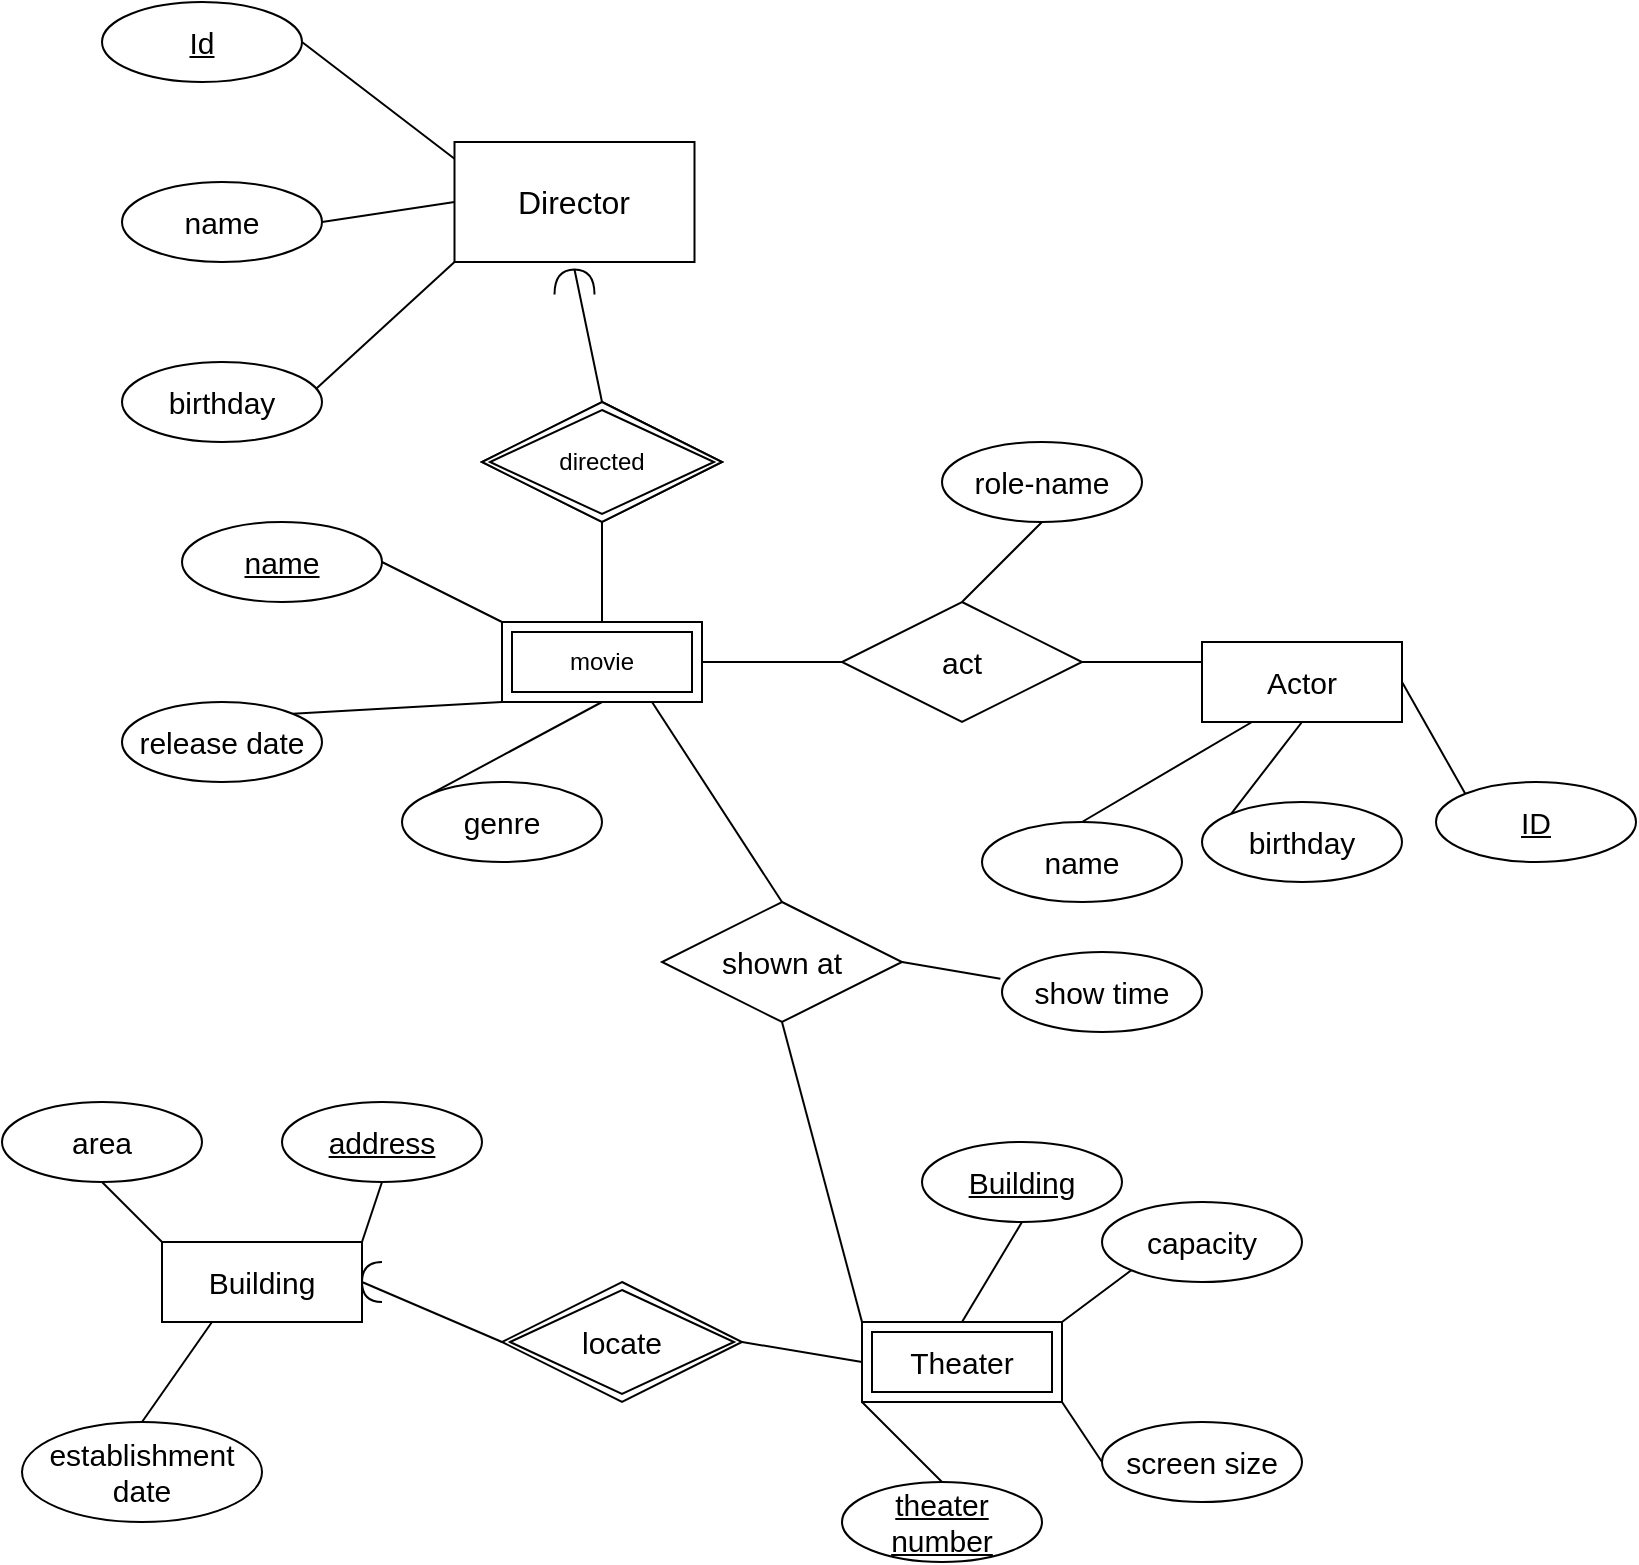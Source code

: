 <mxfile version="16.6.1" type="github" pages="3">
  <diagram id="vIdk94p4PnFXnsc8fbTr" name="Page-1">
    <mxGraphModel dx="1384" dy="900" grid="1" gridSize="10" guides="1" tooltips="1" connect="1" arrows="1" fold="1" page="1" pageScale="1" pageWidth="827" pageHeight="1169" math="0" shadow="0">
      <root>
        <mxCell id="0" />
        <mxCell id="1" parent="0" />
        <mxCell id="oR2l2lmqXQq88tihO4y9-1" value="&lt;font style=&quot;font-size: 16px&quot;&gt;Director&lt;/font&gt;" style="rounded=0;whiteSpace=wrap;html=1;" parent="1" vertex="1">
          <mxGeometry x="236.25" y="180" width="120" height="60" as="geometry" />
        </mxCell>
        <mxCell id="oR2l2lmqXQq88tihO4y9-6" value="" style="endArrow=none;html=1;rounded=0;fontSize=15;exitX=0;exitY=1;exitDx=0;exitDy=0;" parent="1" source="oR2l2lmqXQq88tihO4y9-1" edge="1">
          <mxGeometry width="50" height="50" relative="1" as="geometry">
            <mxPoint x="170" y="360" as="sourcePoint" />
            <mxPoint x="164.627" y="305.572" as="targetPoint" />
          </mxGeometry>
        </mxCell>
        <mxCell id="oR2l2lmqXQq88tihO4y9-16" value="" style="endArrow=none;html=1;rounded=0;fontSize=15;entryX=1;entryY=0.5;entryDx=0;entryDy=0;exitX=0;exitY=0.5;exitDx=0;exitDy=0;" parent="1" source="oR2l2lmqXQq88tihO4y9-1" edge="1">
          <mxGeometry width="50" height="50" relative="1" as="geometry">
            <mxPoint x="210" y="350" as="sourcePoint" />
            <mxPoint x="170" y="220" as="targetPoint" />
          </mxGeometry>
        </mxCell>
        <mxCell id="oR2l2lmqXQq88tihO4y9-17" value="&lt;u&gt;Id&lt;/u&gt;" style="ellipse;whiteSpace=wrap;html=1;align=center;fontSize=15;" parent="1" vertex="1">
          <mxGeometry x="60" y="110" width="100" height="40" as="geometry" />
        </mxCell>
        <mxCell id="oR2l2lmqXQq88tihO4y9-19" value="" style="endArrow=none;html=1;rounded=0;fontSize=15;entryX=1;entryY=0.5;entryDx=0;entryDy=0;exitX=0;exitY=0.14;exitDx=0;exitDy=0;exitPerimeter=0;" parent="1" source="oR2l2lmqXQq88tihO4y9-1" target="oR2l2lmqXQq88tihO4y9-17" edge="1">
          <mxGeometry width="50" height="50" relative="1" as="geometry">
            <mxPoint x="200" y="360" as="sourcePoint" />
            <mxPoint x="250" y="310" as="targetPoint" />
          </mxGeometry>
        </mxCell>
        <mxCell id="oR2l2lmqXQq88tihO4y9-20" value="name" style="ellipse;whiteSpace=wrap;html=1;align=center;fontSize=15;" parent="1" vertex="1">
          <mxGeometry x="70" y="200" width="100" height="40" as="geometry" />
        </mxCell>
        <mxCell id="oR2l2lmqXQq88tihO4y9-21" value="birthday" style="ellipse;whiteSpace=wrap;html=1;align=center;fontSize=15;" parent="1" vertex="1">
          <mxGeometry x="70" y="290" width="100" height="40" as="geometry" />
        </mxCell>
        <mxCell id="oR2l2lmqXQq88tihO4y9-23" value="Movie" style="whiteSpace=wrap;html=1;align=center;fontSize=15;" parent="1" vertex="1">
          <mxGeometry x="260" y="420" width="100" height="40" as="geometry" />
        </mxCell>
        <mxCell id="oR2l2lmqXQq88tihO4y9-25" value="name" style="ellipse;whiteSpace=wrap;html=1;align=center;fontStyle=4;fontSize=15;" parent="1" vertex="1">
          <mxGeometry x="100" y="370" width="100" height="40" as="geometry" />
        </mxCell>
        <mxCell id="oR2l2lmqXQq88tihO4y9-26" value="genre" style="ellipse;whiteSpace=wrap;html=1;align=center;fontSize=15;" parent="1" vertex="1">
          <mxGeometry x="210" y="500" width="100" height="40" as="geometry" />
        </mxCell>
        <mxCell id="oR2l2lmqXQq88tihO4y9-27" value="release date" style="ellipse;whiteSpace=wrap;html=1;align=center;fontSize=15;" parent="1" vertex="1">
          <mxGeometry x="70" y="460" width="100" height="40" as="geometry" />
        </mxCell>
        <mxCell id="oR2l2lmqXQq88tihO4y9-28" value="" style="endArrow=none;html=1;rounded=0;fontSize=15;exitX=1;exitY=0.5;exitDx=0;exitDy=0;entryX=0;entryY=0;entryDx=0;entryDy=0;" parent="1" source="oR2l2lmqXQq88tihO4y9-25" target="oR2l2lmqXQq88tihO4y9-23" edge="1">
          <mxGeometry width="50" height="50" relative="1" as="geometry">
            <mxPoint x="190" y="360" as="sourcePoint" />
            <mxPoint x="240" y="310" as="targetPoint" />
          </mxGeometry>
        </mxCell>
        <mxCell id="oR2l2lmqXQq88tihO4y9-30" value="" style="endArrow=none;html=1;rounded=0;fontSize=15;exitX=1;exitY=0;exitDx=0;exitDy=0;entryX=0;entryY=1;entryDx=0;entryDy=0;" parent="1" source="oR2l2lmqXQq88tihO4y9-27" target="oR2l2lmqXQq88tihO4y9-23" edge="1">
          <mxGeometry width="50" height="50" relative="1" as="geometry">
            <mxPoint x="190" y="360" as="sourcePoint" />
            <mxPoint x="240" y="310" as="targetPoint" />
          </mxGeometry>
        </mxCell>
        <mxCell id="oR2l2lmqXQq88tihO4y9-32" value="" style="endArrow=none;html=1;rounded=0;fontSize=15;exitX=0;exitY=0;exitDx=0;exitDy=0;entryX=0.5;entryY=1;entryDx=0;entryDy=0;" parent="1" source="oR2l2lmqXQq88tihO4y9-26" target="oR2l2lmqXQq88tihO4y9-23" edge="1">
          <mxGeometry width="50" height="50" relative="1" as="geometry">
            <mxPoint x="190" y="360" as="sourcePoint" />
            <mxPoint x="240" y="310" as="targetPoint" />
          </mxGeometry>
        </mxCell>
        <mxCell id="oR2l2lmqXQq88tihO4y9-33" value="Actor" style="whiteSpace=wrap;html=1;align=center;fontSize=15;" parent="1" vertex="1">
          <mxGeometry x="610" y="430" width="100" height="40" as="geometry" />
        </mxCell>
        <mxCell id="oR2l2lmqXQq88tihO4y9-34" value="ID" style="ellipse;whiteSpace=wrap;html=1;align=center;fontStyle=4;fontSize=15;" parent="1" vertex="1">
          <mxGeometry x="727" y="500" width="100" height="40" as="geometry" />
        </mxCell>
        <mxCell id="oR2l2lmqXQq88tihO4y9-37" value="birthday" style="ellipse;whiteSpace=wrap;html=1;align=center;fontSize=15;" parent="1" vertex="1">
          <mxGeometry x="610" y="510" width="100" height="40" as="geometry" />
        </mxCell>
        <mxCell id="oR2l2lmqXQq88tihO4y9-38" value="name" style="ellipse;whiteSpace=wrap;html=1;align=center;fontSize=15;" parent="1" vertex="1">
          <mxGeometry x="500" y="520" width="100" height="40" as="geometry" />
        </mxCell>
        <mxCell id="oR2l2lmqXQq88tihO4y9-39" value="" style="endArrow=none;html=1;rounded=0;fontSize=15;exitX=0.5;exitY=0;exitDx=0;exitDy=0;entryX=0.25;entryY=1;entryDx=0;entryDy=0;" parent="1" source="oR2l2lmqXQq88tihO4y9-38" target="oR2l2lmqXQq88tihO4y9-33" edge="1">
          <mxGeometry width="50" height="50" relative="1" as="geometry">
            <mxPoint x="500" y="360" as="sourcePoint" />
            <mxPoint x="500" y="360" as="targetPoint" />
          </mxGeometry>
        </mxCell>
        <mxCell id="oR2l2lmqXQq88tihO4y9-40" value="" style="endArrow=none;html=1;rounded=0;fontSize=15;exitX=0;exitY=0;exitDx=0;exitDy=0;entryX=0.5;entryY=1;entryDx=0;entryDy=0;" parent="1" source="oR2l2lmqXQq88tihO4y9-37" target="oR2l2lmqXQq88tihO4y9-33" edge="1">
          <mxGeometry width="50" height="50" relative="1" as="geometry">
            <mxPoint x="500" y="360" as="sourcePoint" />
            <mxPoint x="550" y="310" as="targetPoint" />
          </mxGeometry>
        </mxCell>
        <mxCell id="oR2l2lmqXQq88tihO4y9-41" value="" style="endArrow=none;html=1;rounded=0;fontSize=15;exitX=0;exitY=0;exitDx=0;exitDy=0;entryX=1;entryY=0.5;entryDx=0;entryDy=0;" parent="1" source="oR2l2lmqXQq88tihO4y9-34" target="oR2l2lmqXQq88tihO4y9-33" edge="1">
          <mxGeometry width="50" height="50" relative="1" as="geometry">
            <mxPoint x="500" y="360" as="sourcePoint" />
            <mxPoint x="570" y="340" as="targetPoint" />
          </mxGeometry>
        </mxCell>
        <mxCell id="oR2l2lmqXQq88tihO4y9-43" value="Building" style="rounded=0;whiteSpace=wrap;html=1;fontSize=15;" parent="1" vertex="1">
          <mxGeometry x="90" y="730" width="100" height="40" as="geometry" />
        </mxCell>
        <mxCell id="oR2l2lmqXQq88tihO4y9-45" value="area" style="ellipse;whiteSpace=wrap;html=1;align=center;fontSize=15;" parent="1" vertex="1">
          <mxGeometry x="10" y="660" width="100" height="40" as="geometry" />
        </mxCell>
        <mxCell id="oR2l2lmqXQq88tihO4y9-46" value="establishment date" style="ellipse;whiteSpace=wrap;html=1;align=center;fontSize=15;" parent="1" vertex="1">
          <mxGeometry x="20" y="820" width="120" height="50" as="geometry" />
        </mxCell>
        <mxCell id="oR2l2lmqXQq88tihO4y9-47" value="address" style="ellipse;whiteSpace=wrap;html=1;align=center;fontStyle=4;fontSize=15;" parent="1" vertex="1">
          <mxGeometry x="150" y="660" width="100" height="40" as="geometry" />
        </mxCell>
        <mxCell id="oR2l2lmqXQq88tihO4y9-48" value="" style="endArrow=none;html=1;rounded=0;fontSize=15;exitX=0.5;exitY=1;exitDx=0;exitDy=0;entryX=0;entryY=0;entryDx=0;entryDy=0;" parent="1" source="oR2l2lmqXQq88tihO4y9-45" target="oR2l2lmqXQq88tihO4y9-43" edge="1">
          <mxGeometry width="50" height="50" relative="1" as="geometry">
            <mxPoint x="110" y="770" as="sourcePoint" />
            <mxPoint x="160" y="720" as="targetPoint" />
          </mxGeometry>
        </mxCell>
        <mxCell id="oR2l2lmqXQq88tihO4y9-49" value="" style="endArrow=none;html=1;rounded=0;fontSize=15;entryX=0.5;entryY=1;entryDx=0;entryDy=0;exitX=1;exitY=0;exitDx=0;exitDy=0;" parent="1" source="oR2l2lmqXQq88tihO4y9-43" target="oR2l2lmqXQq88tihO4y9-47" edge="1">
          <mxGeometry width="50" height="50" relative="1" as="geometry">
            <mxPoint x="160" y="730" as="sourcePoint" />
            <mxPoint x="160" y="720" as="targetPoint" />
          </mxGeometry>
        </mxCell>
        <mxCell id="oR2l2lmqXQq88tihO4y9-50" value="" style="endArrow=none;html=1;rounded=0;fontSize=15;exitX=0.5;exitY=0;exitDx=0;exitDy=0;entryX=0.25;entryY=1;entryDx=0;entryDy=0;" parent="1" source="oR2l2lmqXQq88tihO4y9-46" target="oR2l2lmqXQq88tihO4y9-43" edge="1">
          <mxGeometry width="50" height="50" relative="1" as="geometry">
            <mxPoint x="110" y="770" as="sourcePoint" />
            <mxPoint x="120" y="770" as="targetPoint" />
          </mxGeometry>
        </mxCell>
        <mxCell id="oR2l2lmqXQq88tihO4y9-51" value="Theater" style="whiteSpace=wrap;html=1;align=center;fontSize=15;" parent="1" vertex="1">
          <mxGeometry x="440" y="770" width="100" height="40" as="geometry" />
        </mxCell>
        <mxCell id="oR2l2lmqXQq88tihO4y9-52" value="Building" style="ellipse;whiteSpace=wrap;html=1;align=center;fontStyle=4;fontSize=15;" parent="1" vertex="1">
          <mxGeometry x="470" y="680" width="100" height="40" as="geometry" />
        </mxCell>
        <mxCell id="oR2l2lmqXQq88tihO4y9-53" value="theater number" style="ellipse;whiteSpace=wrap;html=1;align=center;fontStyle=4;fontSize=15;" parent="1" vertex="1">
          <mxGeometry x="430" y="850" width="100" height="40" as="geometry" />
        </mxCell>
        <mxCell id="oR2l2lmqXQq88tihO4y9-54" value="capacity" style="ellipse;whiteSpace=wrap;html=1;align=center;fontSize=15;" parent="1" vertex="1">
          <mxGeometry x="560" y="710" width="100" height="40" as="geometry" />
        </mxCell>
        <mxCell id="oR2l2lmqXQq88tihO4y9-55" value="screen size" style="ellipse;whiteSpace=wrap;html=1;align=center;fontSize=15;" parent="1" vertex="1">
          <mxGeometry x="560" y="820" width="100" height="40" as="geometry" />
        </mxCell>
        <mxCell id="oR2l2lmqXQq88tihO4y9-57" value="" style="endArrow=none;html=1;rounded=0;fontSize=15;entryX=0.5;entryY=1;entryDx=0;entryDy=0;exitX=0.5;exitY=0;exitDx=0;exitDy=0;" parent="1" source="oR2l2lmqXQq88tihO4y9-73" target="oR2l2lmqXQq88tihO4y9-52" edge="1">
          <mxGeometry width="50" height="50" relative="1" as="geometry">
            <mxPoint x="480" y="570" as="sourcePoint" />
            <mxPoint x="530" y="520" as="targetPoint" />
          </mxGeometry>
        </mxCell>
        <mxCell id="oR2l2lmqXQq88tihO4y9-58" value="" style="endArrow=none;html=1;rounded=0;fontSize=15;entryX=0;entryY=1;entryDx=0;entryDy=0;exitX=1;exitY=0;exitDx=0;exitDy=0;" parent="1" source="oR2l2lmqXQq88tihO4y9-51" target="oR2l2lmqXQq88tihO4y9-54" edge="1">
          <mxGeometry width="50" height="50" relative="1" as="geometry">
            <mxPoint x="480" y="570" as="sourcePoint" />
            <mxPoint x="530" y="520" as="targetPoint" />
          </mxGeometry>
        </mxCell>
        <mxCell id="oR2l2lmqXQq88tihO4y9-59" value="" style="endArrow=none;html=1;rounded=0;fontSize=15;entryX=0;entryY=1;entryDx=0;entryDy=0;exitX=0.5;exitY=0;exitDx=0;exitDy=0;" parent="1" source="oR2l2lmqXQq88tihO4y9-53" target="oR2l2lmqXQq88tihO4y9-51" edge="1">
          <mxGeometry width="50" height="50" relative="1" as="geometry">
            <mxPoint x="480" y="880" as="sourcePoint" />
            <mxPoint x="530" y="830" as="targetPoint" />
          </mxGeometry>
        </mxCell>
        <mxCell id="oR2l2lmqXQq88tihO4y9-60" value="" style="endArrow=none;html=1;rounded=0;fontSize=15;entryX=1;entryY=1;entryDx=0;entryDy=0;exitX=0;exitY=0.5;exitDx=0;exitDy=0;" parent="1" source="oR2l2lmqXQq88tihO4y9-55" target="oR2l2lmqXQq88tihO4y9-51" edge="1">
          <mxGeometry width="50" height="50" relative="1" as="geometry">
            <mxPoint x="480" y="880" as="sourcePoint" />
            <mxPoint x="530" y="830" as="targetPoint" />
          </mxGeometry>
        </mxCell>
        <mxCell id="oR2l2lmqXQq88tihO4y9-61" value="direct by" style="shape=rhombus;perimeter=rhombusPerimeter;whiteSpace=wrap;html=1;align=center;fontSize=15;" parent="1" vertex="1">
          <mxGeometry x="250" y="310" width="120" height="60" as="geometry" />
        </mxCell>
        <mxCell id="oR2l2lmqXQq88tihO4y9-62" value="" style="endArrow=none;html=1;rounded=0;fontSize=15;exitX=0.5;exitY=1;exitDx=0;exitDy=0;entryX=0.5;entryY=0;entryDx=0;entryDy=0;" parent="1" source="oR2l2lmqXQq88tihO4y9-61" target="oR2l2lmqXQq88tihO4y9-23" edge="1">
          <mxGeometry width="50" height="50" relative="1" as="geometry">
            <mxPoint x="350" y="300" as="sourcePoint" />
            <mxPoint x="400" y="240" as="targetPoint" />
          </mxGeometry>
        </mxCell>
        <mxCell id="oR2l2lmqXQq88tihO4y9-64" value="act" style="shape=rhombus;perimeter=rhombusPerimeter;whiteSpace=wrap;html=1;align=center;fontSize=15;" parent="1" vertex="1">
          <mxGeometry x="430" y="410" width="120" height="60" as="geometry" />
        </mxCell>
        <mxCell id="oR2l2lmqXQq88tihO4y9-65" value="" style="endArrow=none;html=1;rounded=0;fontSize=15;exitX=1;exitY=0.5;exitDx=0;exitDy=0;entryX=0;entryY=0.5;entryDx=0;entryDy=0;" parent="1" source="oR2l2lmqXQq88tihO4y9-23" target="oR2l2lmqXQq88tihO4y9-64" edge="1">
          <mxGeometry width="50" height="50" relative="1" as="geometry">
            <mxPoint x="400" y="460" as="sourcePoint" />
            <mxPoint x="450" y="410" as="targetPoint" />
          </mxGeometry>
        </mxCell>
        <mxCell id="oR2l2lmqXQq88tihO4y9-66" value="" style="endArrow=none;html=1;rounded=0;fontSize=15;exitX=1;exitY=0.5;exitDx=0;exitDy=0;entryX=0;entryY=0.25;entryDx=0;entryDy=0;" parent="1" source="oR2l2lmqXQq88tihO4y9-64" target="oR2l2lmqXQq88tihO4y9-33" edge="1">
          <mxGeometry width="50" height="50" relative="1" as="geometry">
            <mxPoint x="520" y="460" as="sourcePoint" />
            <mxPoint x="570" y="410" as="targetPoint" />
          </mxGeometry>
        </mxCell>
        <mxCell id="oR2l2lmqXQq88tihO4y9-67" value="role-name" style="ellipse;whiteSpace=wrap;html=1;align=center;fontSize=15;" parent="1" vertex="1">
          <mxGeometry x="480" y="330" width="100" height="40" as="geometry" />
        </mxCell>
        <mxCell id="oR2l2lmqXQq88tihO4y9-68" value="" style="endArrow=none;html=1;rounded=0;fontSize=15;exitX=0.5;exitY=1;exitDx=0;exitDy=0;entryX=0.5;entryY=0;entryDx=0;entryDy=0;" parent="1" source="oR2l2lmqXQq88tihO4y9-67" target="oR2l2lmqXQq88tihO4y9-64" edge="1">
          <mxGeometry width="50" height="50" relative="1" as="geometry">
            <mxPoint x="440" y="460" as="sourcePoint" />
            <mxPoint x="490" y="410" as="targetPoint" />
          </mxGeometry>
        </mxCell>
        <mxCell id="oR2l2lmqXQq88tihO4y9-70" value="" style="shape=requiredInterface;html=1;verticalLabelPosition=bottom;sketch=0;fontSize=15;rotation=-90;" parent="1" vertex="1">
          <mxGeometry x="290" y="240" width="12.5" height="20" as="geometry" />
        </mxCell>
        <mxCell id="oR2l2lmqXQq88tihO4y9-71" value="" style="endArrow=none;html=1;fontSize=15;exitX=0.5;exitY=0;exitDx=0;exitDy=0;entryX=1;entryY=0.5;entryDx=0;entryDy=0;rounded=0;strokeColor=default;entryPerimeter=0;" parent="1" source="oR2l2lmqXQq88tihO4y9-61" target="oR2l2lmqXQq88tihO4y9-70" edge="1">
          <mxGeometry width="50" height="50" relative="1" as="geometry">
            <mxPoint x="310" y="310" as="sourcePoint" />
            <mxPoint x="310" y="270" as="targetPoint" />
          </mxGeometry>
        </mxCell>
        <mxCell id="oR2l2lmqXQq88tihO4y9-73" value="Theater" style="shape=ext;margin=3;double=1;whiteSpace=wrap;html=1;align=center;fontSize=15;" parent="1" vertex="1">
          <mxGeometry x="440" y="770" width="100" height="40" as="geometry" />
        </mxCell>
        <mxCell id="oR2l2lmqXQq88tihO4y9-74" value="shown at" style="shape=rhombus;perimeter=rhombusPerimeter;whiteSpace=wrap;html=1;align=center;fontSize=15;" parent="1" vertex="1">
          <mxGeometry x="340" y="560" width="120" height="60" as="geometry" />
        </mxCell>
        <mxCell id="oR2l2lmqXQq88tihO4y9-75" value="" style="endArrow=none;html=1;rounded=0;fontSize=15;strokeColor=default;entryX=0.75;entryY=1;entryDx=0;entryDy=0;exitX=0.5;exitY=0;exitDx=0;exitDy=0;" parent="1" source="oR2l2lmqXQq88tihO4y9-74" target="oR2l2lmqXQq88tihO4y9-23" edge="1">
          <mxGeometry width="50" height="50" relative="1" as="geometry">
            <mxPoint x="540" y="670" as="sourcePoint" />
            <mxPoint x="590" y="620" as="targetPoint" />
          </mxGeometry>
        </mxCell>
        <mxCell id="oR2l2lmqXQq88tihO4y9-76" value="" style="endArrow=none;html=1;rounded=0;fontSize=15;strokeColor=default;exitX=0.5;exitY=1;exitDx=0;exitDy=0;entryX=0;entryY=0;entryDx=0;entryDy=0;" parent="1" source="oR2l2lmqXQq88tihO4y9-74" target="oR2l2lmqXQq88tihO4y9-73" edge="1">
          <mxGeometry width="50" height="50" relative="1" as="geometry">
            <mxPoint x="540" y="670" as="sourcePoint" />
            <mxPoint x="590" y="620" as="targetPoint" />
          </mxGeometry>
        </mxCell>
        <mxCell id="oR2l2lmqXQq88tihO4y9-77" value="locate" style="shape=rhombus;double=1;perimeter=rhombusPerimeter;whiteSpace=wrap;html=1;align=center;fontSize=15;" parent="1" vertex="1">
          <mxGeometry x="260" y="750" width="120" height="60" as="geometry" />
        </mxCell>
        <mxCell id="oR2l2lmqXQq88tihO4y9-78" value="" style="shape=requiredInterface;html=1;verticalLabelPosition=bottom;sketch=0;fontSize=15;rotation=-180;" parent="1" vertex="1">
          <mxGeometry x="190" y="740" width="10" height="20" as="geometry" />
        </mxCell>
        <mxCell id="oR2l2lmqXQq88tihO4y9-80" value="" style="endArrow=none;html=1;rounded=0;fontSize=15;strokeColor=default;exitX=1;exitY=0.5;exitDx=0;exitDy=0;exitPerimeter=0;entryX=0;entryY=0.5;entryDx=0;entryDy=0;" parent="1" source="oR2l2lmqXQq88tihO4y9-78" target="oR2l2lmqXQq88tihO4y9-77" edge="1">
          <mxGeometry width="50" height="50" relative="1" as="geometry">
            <mxPoint x="540" y="670" as="sourcePoint" />
            <mxPoint x="590" y="620" as="targetPoint" />
          </mxGeometry>
        </mxCell>
        <mxCell id="oR2l2lmqXQq88tihO4y9-82" value="" style="endArrow=none;html=1;rounded=0;fontSize=15;strokeColor=default;exitX=1;exitY=0.5;exitDx=0;exitDy=0;entryX=0;entryY=0.5;entryDx=0;entryDy=0;" parent="1" source="oR2l2lmqXQq88tihO4y9-77" target="oR2l2lmqXQq88tihO4y9-73" edge="1">
          <mxGeometry width="50" height="50" relative="1" as="geometry">
            <mxPoint x="540" y="670" as="sourcePoint" />
            <mxPoint x="590" y="620" as="targetPoint" />
          </mxGeometry>
        </mxCell>
        <mxCell id="oR2l2lmqXQq88tihO4y9-83" value="show time" style="ellipse;whiteSpace=wrap;html=1;align=center;fontSize=15;" parent="1" vertex="1">
          <mxGeometry x="510" y="585" width="100" height="40" as="geometry" />
        </mxCell>
        <mxCell id="oR2l2lmqXQq88tihO4y9-84" value="" style="endArrow=none;html=1;rounded=0;fontSize=15;strokeColor=default;exitX=1;exitY=0.5;exitDx=0;exitDy=0;entryX=-0.008;entryY=0.335;entryDx=0;entryDy=0;entryPerimeter=0;" parent="1" source="oR2l2lmqXQq88tihO4y9-74" target="oR2l2lmqXQq88tihO4y9-83" edge="1">
          <mxGeometry width="50" height="50" relative="1" as="geometry">
            <mxPoint x="380" y="570" as="sourcePoint" />
            <mxPoint x="430" y="520" as="targetPoint" />
          </mxGeometry>
        </mxCell>
        <mxCell id="SfkVfLdLx7MROpHdLWth-1" value="movie" style="shape=ext;margin=3;double=1;whiteSpace=wrap;html=1;align=center;" vertex="1" parent="1">
          <mxGeometry x="260" y="420" width="100" height="40" as="geometry" />
        </mxCell>
        <mxCell id="SfkVfLdLx7MROpHdLWth-2" value="directed" style="shape=rhombus;double=1;perimeter=rhombusPerimeter;whiteSpace=wrap;html=1;align=center;" vertex="1" parent="1">
          <mxGeometry x="250" y="310" width="120" height="60" as="geometry" />
        </mxCell>
      </root>
    </mxGraphModel>
  </diagram>
  <diagram id="rSjwRjRlMJcGJ38rEsOj" name="Page-2">
    <mxGraphModel dx="1038" dy="675" grid="1" gridSize="10" guides="1" tooltips="1" connect="1" arrows="1" fold="1" page="1" pageScale="1" pageWidth="827" pageHeight="1169" math="0" shadow="0">
      <root>
        <mxCell id="g3Yhn4eBjJisnMm5Pd7V-0" />
        <mxCell id="g3Yhn4eBjJisnMm5Pd7V-1" parent="g3Yhn4eBjJisnMm5Pd7V-0" />
        <mxCell id="g3Yhn4eBjJisnMm5Pd7V-2" value="Dealership" style="swimlane;fontStyle=0;childLayout=stackLayout;horizontal=1;startSize=26;fillColor=none;horizontalStack=0;resizeParent=1;resizeParentMax=0;resizeLast=0;collapsible=1;marginBottom=0;fontSize=15;" parent="g3Yhn4eBjJisnMm5Pd7V-1" vertex="1">
          <mxGeometry x="150" y="320" width="140" height="78" as="geometry" />
        </mxCell>
        <mxCell id="g3Yhn4eBjJisnMm5Pd7V-3" value="address" style="text;strokeColor=none;fillColor=none;align=left;verticalAlign=top;spacingLeft=4;spacingRight=4;overflow=hidden;rotatable=0;points=[[0,0.5],[1,0.5]];portConstraint=eastwest;fontSize=15;fontStyle=4" parent="g3Yhn4eBjJisnMm5Pd7V-2" vertex="1">
          <mxGeometry y="26" width="140" height="26" as="geometry" />
        </mxCell>
        <mxCell id="g3Yhn4eBjJisnMm5Pd7V-4" value="rating" style="text;strokeColor=none;fillColor=none;align=left;verticalAlign=top;spacingLeft=4;spacingRight=4;overflow=hidden;rotatable=0;points=[[0,0.5],[1,0.5]];portConstraint=eastwest;fontSize=15;" parent="g3Yhn4eBjJisnMm5Pd7V-2" vertex="1">
          <mxGeometry y="52" width="140" height="26" as="geometry" />
        </mxCell>
        <mxCell id="g3Yhn4eBjJisnMm5Pd7V-6" value="Car" style="swimlane;fontStyle=0;childLayout=stackLayout;horizontal=1;startSize=26;fillColor=none;horizontalStack=0;resizeParent=1;resizeParentMax=0;resizeLast=0;collapsible=1;marginBottom=0;fontSize=15;" parent="g3Yhn4eBjJisnMm5Pd7V-1" vertex="1">
          <mxGeometry x="150" y="120" width="140" height="114" as="geometry" />
        </mxCell>
        <mxCell id="g3Yhn4eBjJisnMm5Pd7V-7" value="ID" style="text;strokeColor=none;fillColor=none;align=left;verticalAlign=top;spacingLeft=4;spacingRight=4;overflow=hidden;rotatable=0;points=[[0,0.5],[1,0.5]];portConstraint=eastwest;fontSize=15;fontStyle=4" parent="g3Yhn4eBjJisnMm5Pd7V-6" vertex="1">
          <mxGeometry y="26" width="140" height="26" as="geometry" />
        </mxCell>
        <mxCell id="g3Yhn4eBjJisnMm5Pd7V-9" value="price&#xa;&#xa;model" style="text;strokeColor=none;fillColor=none;align=left;verticalAlign=top;spacingLeft=4;spacingRight=4;overflow=hidden;rotatable=0;points=[[0,0.5],[1,0.5]];portConstraint=eastwest;fontSize=15;" parent="g3Yhn4eBjJisnMm5Pd7V-6" vertex="1">
          <mxGeometry y="52" width="140" height="62" as="geometry" />
        </mxCell>
        <mxCell id="RrUitcMWYRAwLSGct1Ss-0" value="Manufacturer" style="swimlane;fontStyle=0;childLayout=stackLayout;horizontal=1;startSize=26;fillColor=none;horizontalStack=0;resizeParent=1;resizeParentMax=0;resizeLast=0;collapsible=1;marginBottom=0;" parent="g3Yhn4eBjJisnMm5Pd7V-1" vertex="1">
          <mxGeometry x="470" y="120" width="140" height="78" as="geometry" />
        </mxCell>
        <mxCell id="RrUitcMWYRAwLSGct1Ss-1" value="name" style="text;strokeColor=none;fillColor=none;align=left;verticalAlign=top;spacingLeft=4;spacingRight=4;overflow=hidden;rotatable=0;points=[[0,0.5],[1,0.5]];portConstraint=eastwest;fontStyle=4" parent="RrUitcMWYRAwLSGct1Ss-0" vertex="1">
          <mxGeometry y="26" width="140" height="26" as="geometry" />
        </mxCell>
        <mxCell id="RrUitcMWYRAwLSGct1Ss-6" value=" headquarters" style="text;strokeColor=none;fillColor=none;align=left;verticalAlign=top;spacingLeft=4;spacingRight=4;overflow=hidden;rotatable=0;points=[[0,0.5],[1,0.5]];portConstraint=eastwest;" parent="RrUitcMWYRAwLSGct1Ss-0" vertex="1">
          <mxGeometry y="52" width="140" height="26" as="geometry" />
        </mxCell>
        <mxCell id="RrUitcMWYRAwLSGct1Ss-5" value="" style="rhombus;whiteSpace=wrap;html=1;fillColor=#000000;" parent="g3Yhn4eBjJisnMm5Pd7V-1" vertex="1">
          <mxGeometry x="450" y="167" width="20" height="20" as="geometry" />
        </mxCell>
        <mxCell id="RrUitcMWYRAwLSGct1Ss-7" value="" style="endArrow=none;html=1;rounded=0;entryX=0;entryY=0.5;entryDx=0;entryDy=0;exitX=0;exitY=0;exitDx=30;exitDy=18;exitPerimeter=0;" parent="g3Yhn4eBjJisnMm5Pd7V-1" target="RrUitcMWYRAwLSGct1Ss-5" edge="1">
          <mxGeometry width="50" height="50" relative="1" as="geometry">
            <mxPoint x="320" y="178" as="sourcePoint" />
            <mxPoint x="560" y="320" as="targetPoint" />
          </mxGeometry>
        </mxCell>
        <mxCell id="RrUitcMWYRAwLSGct1Ss-9" value="pk" style="rounded=0;whiteSpace=wrap;html=1;" parent="g3Yhn4eBjJisnMm5Pd7V-1" vertex="1">
          <mxGeometry x="290" y="167" width="30" height="20" as="geometry" />
        </mxCell>
        <mxCell id="RrUitcMWYRAwLSGct1Ss-10" value="0..*" style="text;html=1;strokeColor=none;fillColor=none;align=center;verticalAlign=middle;whiteSpace=wrap;rounded=0;" parent="g3Yhn4eBjJisnMm5Pd7V-1" vertex="1">
          <mxGeometry x="275" y="137" width="60" height="30" as="geometry" />
        </mxCell>
        <mxCell id="RrUitcMWYRAwLSGct1Ss-12" value="1..1" style="text;html=1;strokeColor=none;fillColor=none;align=center;verticalAlign=middle;whiteSpace=wrap;rounded=0;" parent="g3Yhn4eBjJisnMm5Pd7V-1" vertex="1">
          <mxGeometry x="430" y="140" width="50" height="30" as="geometry" />
        </mxCell>
        <mxCell id="RrUitcMWYRAwLSGct1Ss-13" value="Order" style="swimlane;fontStyle=0;childLayout=stackLayout;horizontal=1;startSize=26;fillColor=none;horizontalStack=0;resizeParent=1;resizeParentMax=0;resizeLast=0;collapsible=1;marginBottom=0;" parent="g3Yhn4eBjJisnMm5Pd7V-1" vertex="1">
          <mxGeometry x="460" y="320" width="140" height="104" as="geometry" />
        </mxCell>
        <mxCell id="RrUitcMWYRAwLSGct1Ss-14" value="order id," style="text;strokeColor=none;fillColor=none;align=left;verticalAlign=top;spacingLeft=4;spacingRight=4;overflow=hidden;rotatable=0;points=[[0,0.5],[1,0.5]];portConstraint=eastwest;fontStyle=4" parent="RrUitcMWYRAwLSGct1Ss-13" vertex="1">
          <mxGeometry y="26" width="140" height="26" as="geometry" />
        </mxCell>
        <mxCell id="RrUitcMWYRAwLSGct1Ss-15" value="transaction time" style="text;strokeColor=none;fillColor=none;align=left;verticalAlign=top;spacingLeft=4;spacingRight=4;overflow=hidden;rotatable=0;points=[[0,0.5],[1,0.5]];portConstraint=eastwest;" parent="RrUitcMWYRAwLSGct1Ss-13" vertex="1">
          <mxGeometry y="52" width="140" height="26" as="geometry" />
        </mxCell>
        <mxCell id="RrUitcMWYRAwLSGct1Ss-16" value="“total price" style="text;strokeColor=none;fillColor=none;align=left;verticalAlign=top;spacingLeft=4;spacingRight=4;overflow=hidden;rotatable=0;points=[[0,0.5],[1,0.5]];portConstraint=eastwest;" parent="RrUitcMWYRAwLSGct1Ss-13" vertex="1">
          <mxGeometry y="78" width="140" height="26" as="geometry" />
        </mxCell>
        <mxCell id="5hhnFSlEA7fXcTLNIeUP-5" value="" style="endArrow=none;html=1;rounded=0;exitX=1;exitY=0.5;exitDx=0;exitDy=0;" parent="g3Yhn4eBjJisnMm5Pd7V-1" source="g3Yhn4eBjJisnMm5Pd7V-3" edge="1">
          <mxGeometry width="50" height="50" relative="1" as="geometry">
            <mxPoint x="510" y="370" as="sourcePoint" />
            <mxPoint x="460" y="359" as="targetPoint" />
          </mxGeometry>
        </mxCell>
        <mxCell id="5hhnFSlEA7fXcTLNIeUP-7" value="place" style="text;html=1;strokeColor=none;fillColor=none;align=center;verticalAlign=middle;whiteSpace=wrap;rounded=0;" parent="g3Yhn4eBjJisnMm5Pd7V-1" vertex="1">
          <mxGeometry x="340" y="370" width="60" height="30" as="geometry" />
        </mxCell>
        <mxCell id="5hhnFSlEA7fXcTLNIeUP-9" value="1..1" style="text;html=1;strokeColor=none;fillColor=none;align=center;verticalAlign=middle;whiteSpace=wrap;rounded=0;" parent="g3Yhn4eBjJisnMm5Pd7V-1" vertex="1">
          <mxGeometry x="290" y="330" width="60" height="30" as="geometry" />
        </mxCell>
        <mxCell id="5hhnFSlEA7fXcTLNIeUP-10" value="0..*" style="text;html=1;strokeColor=none;fillColor=none;align=center;verticalAlign=middle;whiteSpace=wrap;rounded=0;" parent="g3Yhn4eBjJisnMm5Pd7V-1" vertex="1">
          <mxGeometry x="414" y="330" width="60" height="30" as="geometry" />
        </mxCell>
        <mxCell id="5hhnFSlEA7fXcTLNIeUP-11" value="" style="endArrow=none;html=1;rounded=0;entryX=0.484;entryY=0.985;entryDx=0;entryDy=0;entryPerimeter=0;" parent="g3Yhn4eBjJisnMm5Pd7V-1" target="RrUitcMWYRAwLSGct1Ss-6" edge="1">
          <mxGeometry width="50" height="50" relative="1" as="geometry">
            <mxPoint x="538" y="320" as="sourcePoint" />
            <mxPoint x="450" y="320" as="targetPoint" />
          </mxGeometry>
        </mxCell>
        <mxCell id="5hhnFSlEA7fXcTLNIeUP-13" value="made to" style="text;html=1;strokeColor=none;fillColor=none;align=center;verticalAlign=middle;whiteSpace=wrap;rounded=0;" parent="g3Yhn4eBjJisnMm5Pd7V-1" vertex="1">
          <mxGeometry x="474" y="240" width="60" height="30" as="geometry" />
        </mxCell>
        <mxCell id="5hhnFSlEA7fXcTLNIeUP-14" value="1..1" style="text;html=1;strokeColor=none;fillColor=none;align=center;verticalAlign=middle;whiteSpace=wrap;rounded=0;" parent="g3Yhn4eBjJisnMm5Pd7V-1" vertex="1">
          <mxGeometry x="540" y="204" width="60" height="30" as="geometry" />
        </mxCell>
        <mxCell id="5hhnFSlEA7fXcTLNIeUP-15" value="0..*" style="text;html=1;strokeColor=none;fillColor=none;align=center;verticalAlign=middle;whiteSpace=wrap;rounded=0;" parent="g3Yhn4eBjJisnMm5Pd7V-1" vertex="1">
          <mxGeometry x="540" y="290" width="60" height="30" as="geometry" />
        </mxCell>
        <mxCell id="5hhnFSlEA7fXcTLNIeUP-20" value="Customer" style="swimlane;fontStyle=0;childLayout=stackLayout;horizontal=1;startSize=26;fillColor=none;horizontalStack=0;resizeParent=1;resizeParentMax=0;resizeLast=0;collapsible=1;marginBottom=0;" parent="g3Yhn4eBjJisnMm5Pd7V-1" vertex="1">
          <mxGeometry x="300" y="533" width="140" height="104" as="geometry" />
        </mxCell>
        <mxCell id="5hhnFSlEA7fXcTLNIeUP-21" value="customer id" style="text;strokeColor=none;fillColor=none;align=left;verticalAlign=top;spacingLeft=4;spacingRight=4;overflow=hidden;rotatable=0;points=[[0,0.5],[1,0.5]];portConstraint=eastwest;fontStyle=4" parent="5hhnFSlEA7fXcTLNIeUP-20" vertex="1">
          <mxGeometry y="26" width="140" height="26" as="geometry" />
        </mxCell>
        <mxCell id="5hhnFSlEA7fXcTLNIeUP-22" value="name" style="text;strokeColor=none;fillColor=none;align=left;verticalAlign=top;spacingLeft=4;spacingRight=4;overflow=hidden;rotatable=0;points=[[0,0.5],[1,0.5]];portConstraint=eastwest;" parent="5hhnFSlEA7fXcTLNIeUP-20" vertex="1">
          <mxGeometry y="52" width="140" height="26" as="geometry" />
        </mxCell>
        <mxCell id="5hhnFSlEA7fXcTLNIeUP-23" value="name" style="text;strokeColor=none;fillColor=none;align=left;verticalAlign=top;spacingLeft=4;spacingRight=4;overflow=hidden;rotatable=0;points=[[0,0.5],[1,0.5]];portConstraint=eastwest;" parent="5hhnFSlEA7fXcTLNIeUP-20" vertex="1">
          <mxGeometry y="78" width="140" height="26" as="geometry" />
        </mxCell>
        <mxCell id="5hhnFSlEA7fXcTLNIeUP-30" value="" style="endArrow=none;html=1;rounded=0;exitX=0.427;exitY=0.985;exitDx=0;exitDy=0;exitPerimeter=0;" parent="g3Yhn4eBjJisnMm5Pd7V-1" source="g3Yhn4eBjJisnMm5Pd7V-4" edge="1">
          <mxGeometry relative="1" as="geometry">
            <mxPoint x="140" y="590" as="sourcePoint" />
            <mxPoint x="300" y="590" as="targetPoint" />
            <Array as="points">
              <mxPoint x="210" y="590" />
            </Array>
          </mxGeometry>
        </mxCell>
        <mxCell id="5hhnFSlEA7fXcTLNIeUP-31" value="0..*" style="resizable=0;html=1;align=left;verticalAlign=bottom;fillColor=#000000;" parent="5hhnFSlEA7fXcTLNIeUP-30" connectable="0" vertex="1">
          <mxGeometry x="-1" relative="1" as="geometry">
            <mxPoint x="10" y="22" as="offset" />
          </mxGeometry>
        </mxCell>
        <mxCell id="5hhnFSlEA7fXcTLNIeUP-32" value="0..*" style="resizable=0;html=1;align=right;verticalAlign=bottom;fillColor=#000000;" parent="5hhnFSlEA7fXcTLNIeUP-30" connectable="0" vertex="1">
          <mxGeometry x="1" relative="1" as="geometry" />
        </mxCell>
        <mxCell id="5hhnFSlEA7fXcTLNIeUP-33" value="shop at" style="text;html=1;strokeColor=none;fillColor=none;align=center;verticalAlign=middle;whiteSpace=wrap;rounded=0;" parent="g3Yhn4eBjJisnMm5Pd7V-1" vertex="1">
          <mxGeometry x="140" y="480" width="60" height="30" as="geometry" />
        </mxCell>
        <mxCell id="5hhnFSlEA7fXcTLNIeUP-34" value="" style="endArrow=none;html=1;rounded=0;entryX=0.436;entryY=1.062;entryDx=0;entryDy=0;entryPerimeter=0;" parent="g3Yhn4eBjJisnMm5Pd7V-1" target="RrUitcMWYRAwLSGct1Ss-16" edge="1">
          <mxGeometry relative="1" as="geometry">
            <mxPoint x="440" y="590" as="sourcePoint" />
            <mxPoint x="600" y="590" as="targetPoint" />
            <Array as="points">
              <mxPoint x="520" y="590" />
            </Array>
          </mxGeometry>
        </mxCell>
        <mxCell id="5hhnFSlEA7fXcTLNIeUP-35" value="1..1" style="resizable=0;html=1;align=left;verticalAlign=bottom;fillColor=#000000;" parent="5hhnFSlEA7fXcTLNIeUP-34" connectable="0" vertex="1">
          <mxGeometry x="-1" relative="1" as="geometry" />
        </mxCell>
        <mxCell id="5hhnFSlEA7fXcTLNIeUP-36" value="o..*" style="resizable=0;html=1;align=right;verticalAlign=bottom;fillColor=#000000;" parent="5hhnFSlEA7fXcTLNIeUP-34" connectable="0" vertex="1">
          <mxGeometry x="1" relative="1" as="geometry">
            <mxPoint x="-1" y="24" as="offset" />
          </mxGeometry>
        </mxCell>
        <mxCell id="5hhnFSlEA7fXcTLNIeUP-38" value="place" style="text;html=1;strokeColor=none;fillColor=none;align=center;verticalAlign=middle;whiteSpace=wrap;rounded=0;" parent="g3Yhn4eBjJisnMm5Pd7V-1" vertex="1">
          <mxGeometry x="520" y="480" width="60" height="30" as="geometry" />
        </mxCell>
      </root>
    </mxGraphModel>
  </diagram>
  <diagram id="wcMv8MPW44VBEdtSUQ6T" name="Page-3">
    <mxGraphModel dx="1038" dy="675" grid="1" gridSize="10" guides="1" tooltips="1" connect="1" arrows="1" fold="1" page="1" pageScale="1" pageWidth="827" pageHeight="1169" math="0" shadow="0">
      <root>
        <mxCell id="xCxey3SzXiqFvBM3cy_f-0" />
        <mxCell id="xCxey3SzXiqFvBM3cy_f-1" parent="xCxey3SzXiqFvBM3cy_f-0" />
        <mxCell id="xCxey3SzXiqFvBM3cy_f-2" value="Theater" style="swimlane;fontStyle=0;childLayout=stackLayout;horizontal=1;startSize=26;fillColor=none;horizontalStack=0;resizeParent=1;resizeParentMax=0;resizeLast=0;collapsible=1;marginBottom=0;" parent="xCxey3SzXiqFvBM3cy_f-1" vertex="1">
          <mxGeometry x="60" y="80" width="140" height="104" as="geometry" />
        </mxCell>
        <mxCell id="xCxey3SzXiqFvBM3cy_f-3" value="StoreID" style="text;strokeColor=none;fillColor=none;align=left;verticalAlign=top;spacingLeft=4;spacingRight=4;overflow=hidden;rotatable=0;points=[[0,0.5],[1,0.5]];portConstraint=eastwest;fontStyle=4" parent="xCxey3SzXiqFvBM3cy_f-2" vertex="1">
          <mxGeometry y="26" width="140" height="26" as="geometry" />
        </mxCell>
        <mxCell id="xCxey3SzXiqFvBM3cy_f-4" value="Name" style="text;strokeColor=none;fillColor=none;align=left;verticalAlign=top;spacingLeft=4;spacingRight=4;overflow=hidden;rotatable=0;points=[[0,0.5],[1,0.5]];portConstraint=eastwest;" parent="xCxey3SzXiqFvBM3cy_f-2" vertex="1">
          <mxGeometry y="52" width="140" height="26" as="geometry" />
        </mxCell>
        <mxCell id="xCxey3SzXiqFvBM3cy_f-5" value="Manager" style="text;strokeColor=none;fillColor=none;align=left;verticalAlign=top;spacingLeft=4;spacingRight=4;overflow=hidden;rotatable=0;points=[[0,0.5],[1,0.5]];portConstraint=eastwest;" parent="xCxey3SzXiqFvBM3cy_f-2" vertex="1">
          <mxGeometry y="78" width="140" height="26" as="geometry" />
        </mxCell>
        <mxCell id="xCxey3SzXiqFvBM3cy_f-6" value="Customer" style="swimlane;fontStyle=0;childLayout=stackLayout;horizontal=1;startSize=26;fillColor=none;horizontalStack=0;resizeParent=1;resizeParentMax=0;resizeLast=0;collapsible=1;marginBottom=0;" parent="xCxey3SzXiqFvBM3cy_f-1" vertex="1">
          <mxGeometry x="540" y="80" width="140" height="104" as="geometry" />
        </mxCell>
        <mxCell id="xCxey3SzXiqFvBM3cy_f-7" value="CustomerID" style="text;strokeColor=none;fillColor=none;align=left;verticalAlign=top;spacingLeft=4;spacingRight=4;overflow=hidden;rotatable=0;points=[[0,0.5],[1,0.5]];portConstraint=eastwest;fontStyle=4" parent="xCxey3SzXiqFvBM3cy_f-6" vertex="1">
          <mxGeometry y="26" width="140" height="26" as="geometry" />
        </mxCell>
        <mxCell id="xCxey3SzXiqFvBM3cy_f-8" value="Name" style="text;strokeColor=none;fillColor=none;align=left;verticalAlign=top;spacingLeft=4;spacingRight=4;overflow=hidden;rotatable=0;points=[[0,0.5],[1,0.5]];portConstraint=eastwest;" parent="xCxey3SzXiqFvBM3cy_f-6" vertex="1">
          <mxGeometry y="52" width="140" height="26" as="geometry" />
        </mxCell>
        <mxCell id="xCxey3SzXiqFvBM3cy_f-9" value="VIP number" style="text;strokeColor=none;fillColor=none;align=left;verticalAlign=top;spacingLeft=4;spacingRight=4;overflow=hidden;rotatable=0;points=[[0,0.5],[1,0.5]];portConstraint=eastwest;" parent="xCxey3SzXiqFvBM3cy_f-6" vertex="1">
          <mxGeometry y="78" width="140" height="26" as="geometry" />
        </mxCell>
      </root>
    </mxGraphModel>
  </diagram>
</mxfile>
